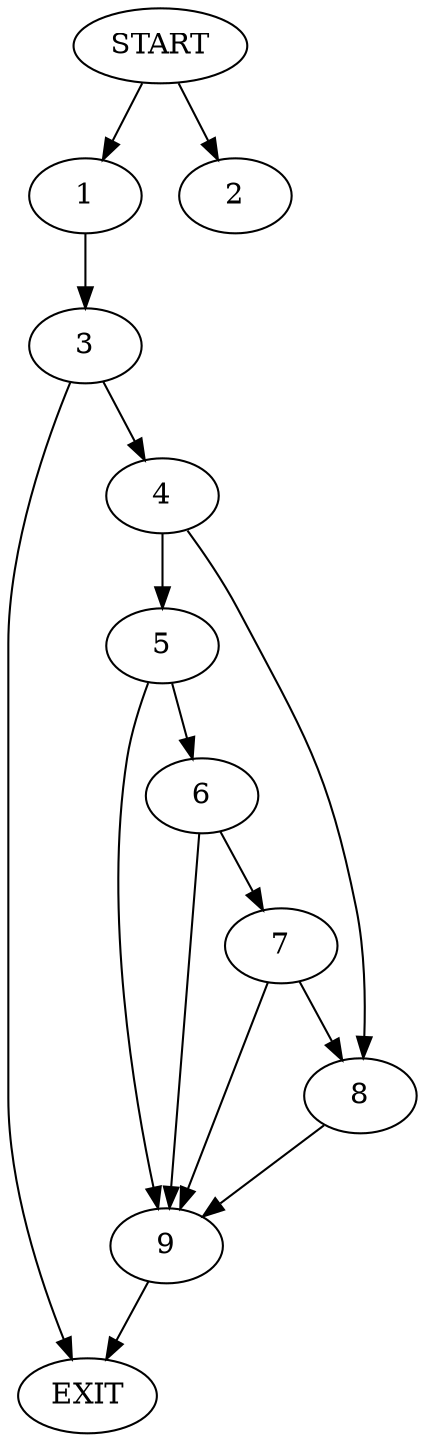 digraph { 
0 [label="START"];
1;
2;
3;
4;
5;
6;
7;
8;
9;
10[label="EXIT"];
0 -> 1;
0 -> 2;
1 -> 3;
3 -> 10;
3 -> 4;
4 -> 8;
4 -> 5;
5 -> 6;
5 -> 9;
6 -> 7;
6 -> 9;
7 -> 9;
7 -> 8;
8 -> 9;
9 -> 10;
}